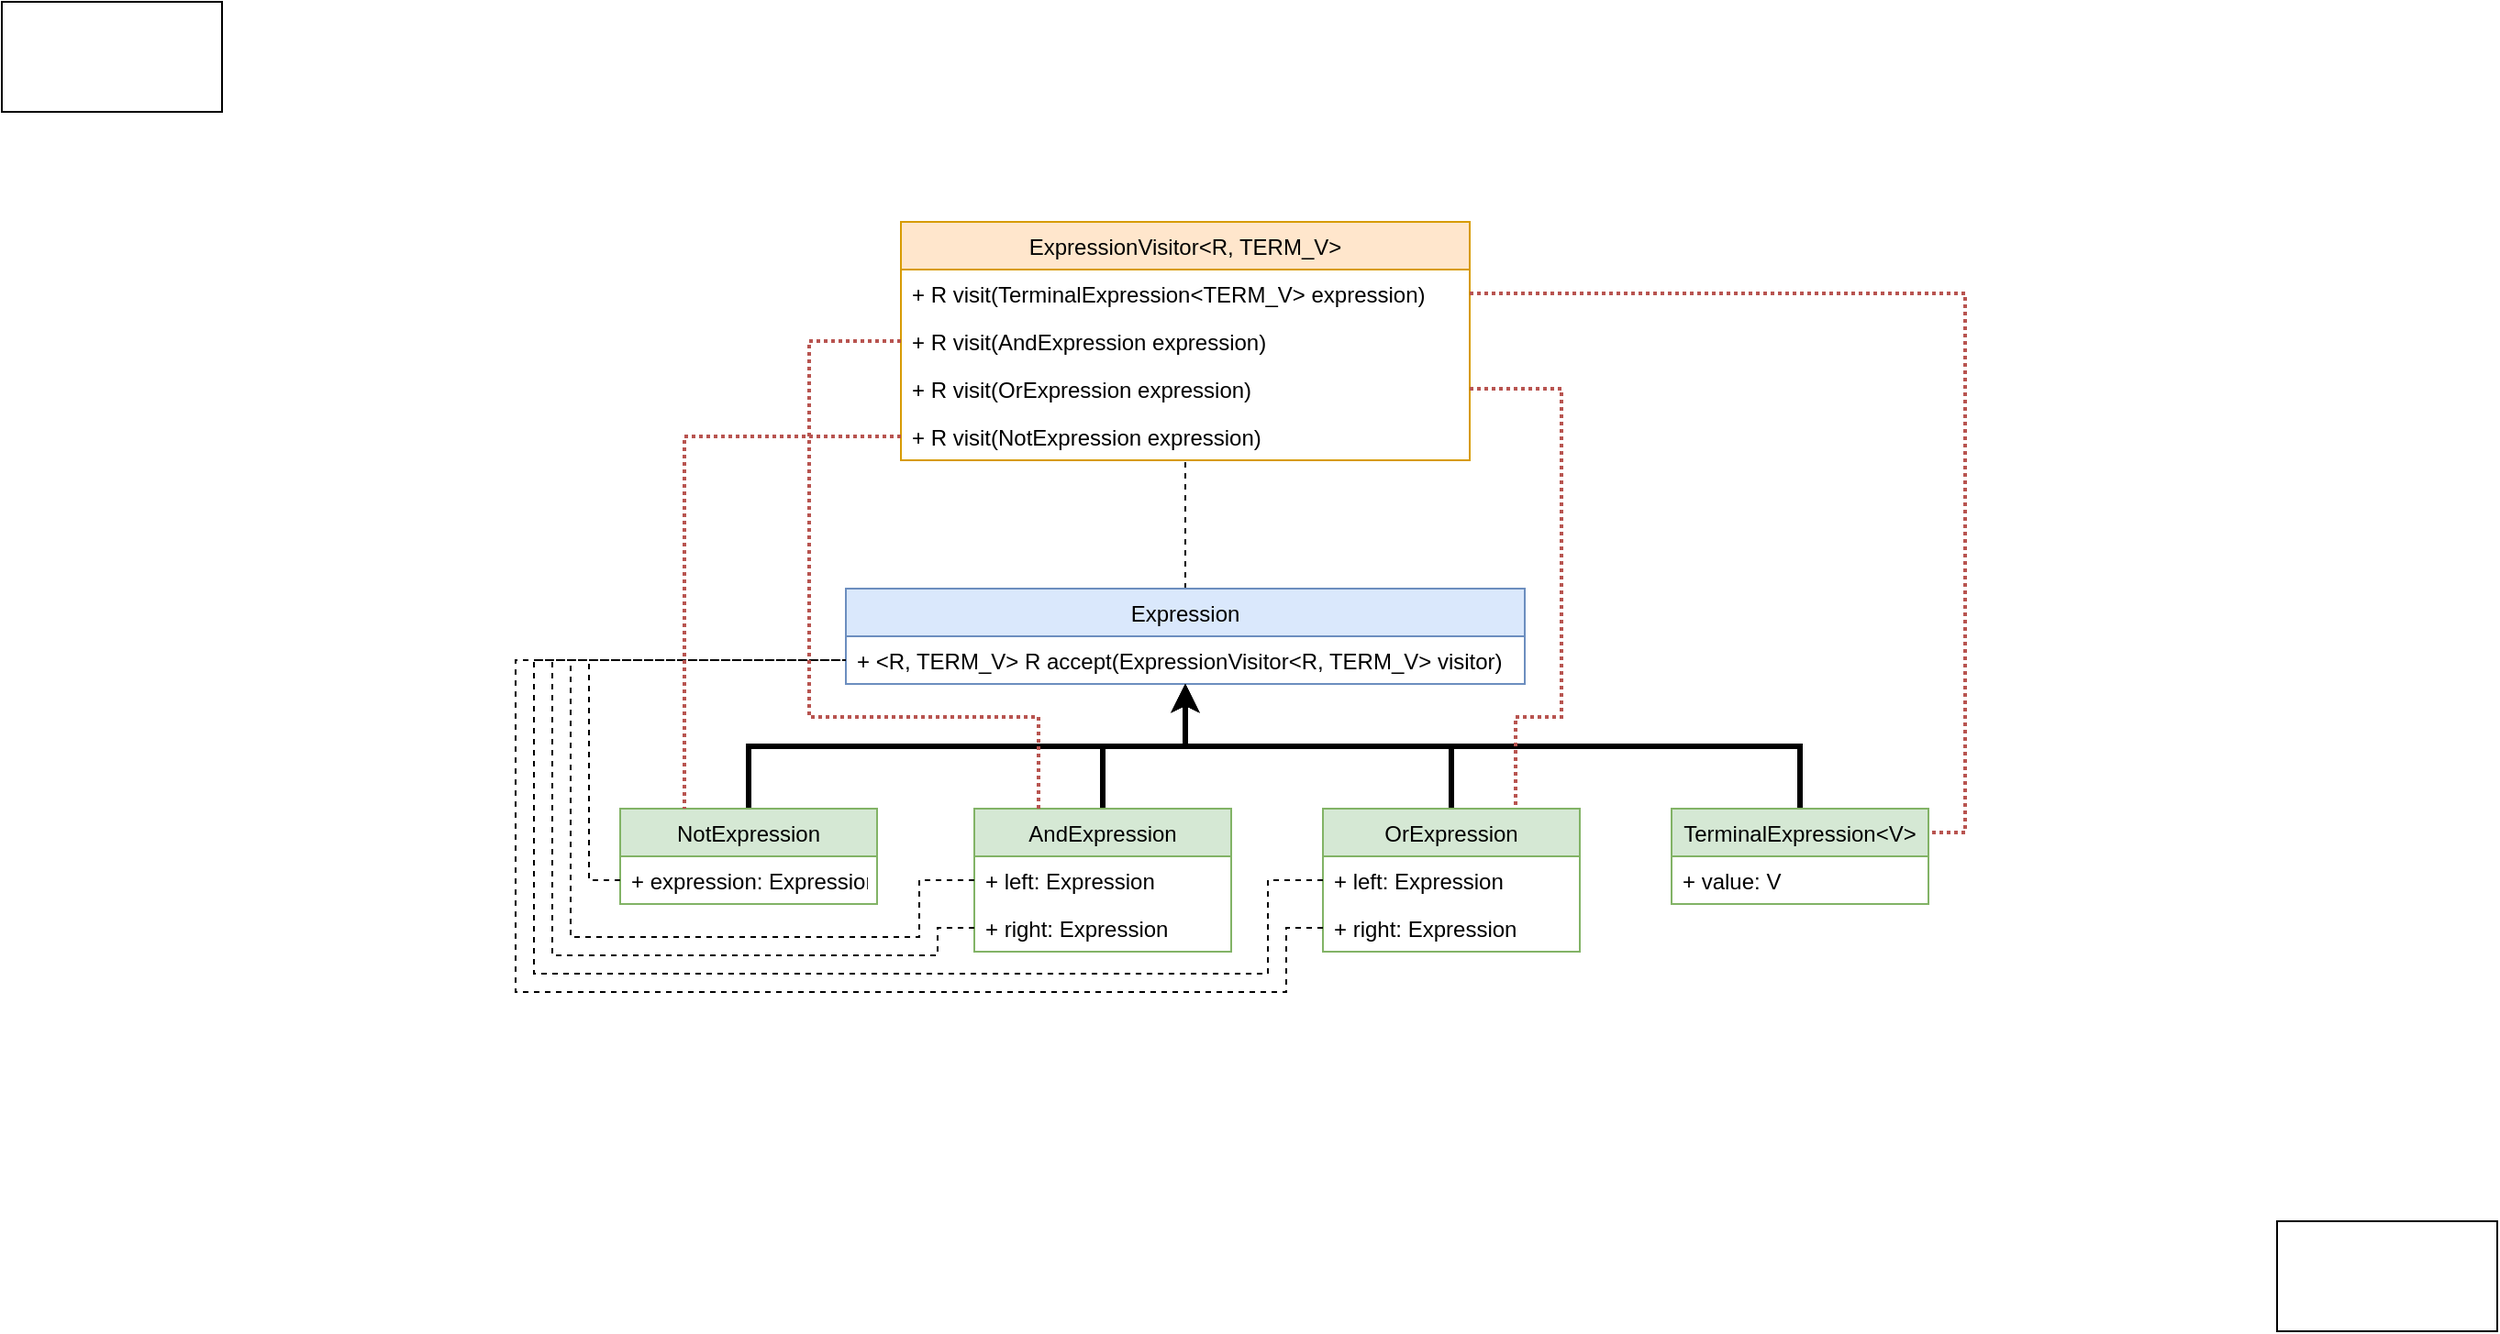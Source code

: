 <mxfile version="17.4.2" type="device"><diagram id="UnpuMjOnEieHk5wQJr5a" name="Stránka-1"><mxGraphModel dx="1929" dy="2034" grid="1" gridSize="10" guides="1" tooltips="1" connect="1" arrows="1" fold="1" page="1" pageScale="1" pageWidth="827" pageHeight="1169" math="1" shadow="0"><root><mxCell id="0"/><mxCell id="1" parent="0"/><mxCell id="OFuJIDz-kduEY8YCngOQ-16" style="edgeStyle=orthogonalEdgeStyle;rounded=0;orthogonalLoop=1;jettySize=auto;html=1;dashed=1;endArrow=none;endFill=0;" edge="1" parent="1" source="bheWtE5bm10p0CKVkNYQ-4" target="OFuJIDz-kduEY8YCngOQ-1"><mxGeometry relative="1" as="geometry"/></mxCell><mxCell id="bheWtE5bm10p0CKVkNYQ-4" value="Expression" style="swimlane;fontStyle=0;childLayout=stackLayout;horizontal=1;startSize=26;fillColor=#dae8fc;horizontalStack=0;resizeParent=1;resizeParentMax=0;resizeLast=0;collapsible=1;marginBottom=0;strokeColor=#6c8ebf;" parent="1" vertex="1"><mxGeometry x="330" y="240" width="370" height="52" as="geometry"/></mxCell><mxCell id="bheWtE5bm10p0CKVkNYQ-5" value="+ &lt;R, TERM_V&gt; R accept(ExpressionVisitor&lt;R, TERM_V&gt; visitor)" style="text;strokeColor=none;fillColor=none;align=left;verticalAlign=top;spacingLeft=4;spacingRight=4;overflow=hidden;rotatable=0;points=[[0,0.5],[1,0.5]];portConstraint=eastwest;" parent="bheWtE5bm10p0CKVkNYQ-4" vertex="1"><mxGeometry y="26" width="370" height="26" as="geometry"/></mxCell><mxCell id="OFuJIDz-kduEY8YCngOQ-7" style="edgeStyle=orthogonalEdgeStyle;rounded=0;orthogonalLoop=1;jettySize=auto;html=1;strokeWidth=3;" edge="1" parent="1" source="bheWtE5bm10p0CKVkNYQ-8" target="bheWtE5bm10p0CKVkNYQ-5"><mxGeometry relative="1" as="geometry"><mxPoint x="500" y="310" as="targetPoint"/><Array as="points"><mxPoint x="277" y="326"/><mxPoint x="515" y="326"/></Array></mxGeometry></mxCell><mxCell id="bheWtE5bm10p0CKVkNYQ-8" value="NotExpression" style="swimlane;fontStyle=0;childLayout=stackLayout;horizontal=1;startSize=26;fillColor=#d5e8d4;horizontalStack=0;resizeParent=1;resizeParentMax=0;resizeLast=0;collapsible=1;marginBottom=0;strokeColor=#82b366;" parent="1" vertex="1"><mxGeometry x="207" y="360" width="140" height="52" as="geometry"/></mxCell><mxCell id="bheWtE5bm10p0CKVkNYQ-9" value="+ expression: Expression" style="text;strokeColor=none;fillColor=none;align=left;verticalAlign=top;spacingLeft=4;spacingRight=4;overflow=hidden;rotatable=0;points=[[0,0.5],[1,0.5]];portConstraint=eastwest;" parent="bheWtE5bm10p0CKVkNYQ-8" vertex="1"><mxGeometry y="26" width="140" height="26" as="geometry"/></mxCell><mxCell id="OFuJIDz-kduEY8YCngOQ-8" style="edgeStyle=orthogonalEdgeStyle;rounded=0;orthogonalLoop=1;jettySize=auto;html=1;strokeWidth=3;" edge="1" parent="1" source="bheWtE5bm10p0CKVkNYQ-12" target="bheWtE5bm10p0CKVkNYQ-5"><mxGeometry relative="1" as="geometry"><mxPoint x="530" y="310" as="targetPoint"/><Array as="points"><mxPoint x="470" y="326"/><mxPoint x="515" y="326"/></Array></mxGeometry></mxCell><mxCell id="bheWtE5bm10p0CKVkNYQ-12" value="AndExpression" style="swimlane;fontStyle=0;childLayout=stackLayout;horizontal=1;startSize=26;fillColor=#d5e8d4;horizontalStack=0;resizeParent=1;resizeParentMax=0;resizeLast=0;collapsible=1;marginBottom=0;strokeColor=#82b366;" parent="1" vertex="1"><mxGeometry x="400" y="360" width="140" height="78" as="geometry"/></mxCell><mxCell id="bheWtE5bm10p0CKVkNYQ-13" value="+ left: Expression" style="text;strokeColor=none;fillColor=none;align=left;verticalAlign=top;spacingLeft=4;spacingRight=4;overflow=hidden;rotatable=0;points=[[0,0.5],[1,0.5]];portConstraint=eastwest;" parent="bheWtE5bm10p0CKVkNYQ-12" vertex="1"><mxGeometry y="26" width="140" height="26" as="geometry"/></mxCell><mxCell id="bheWtE5bm10p0CKVkNYQ-14" value="+ right: Expression" style="text;strokeColor=none;fillColor=none;align=left;verticalAlign=top;spacingLeft=4;spacingRight=4;overflow=hidden;rotatable=0;points=[[0,0.5],[1,0.5]];portConstraint=eastwest;" parent="bheWtE5bm10p0CKVkNYQ-12" vertex="1"><mxGeometry y="52" width="140" height="26" as="geometry"/></mxCell><mxCell id="OFuJIDz-kduEY8YCngOQ-9" style="edgeStyle=orthogonalEdgeStyle;rounded=0;orthogonalLoop=1;jettySize=auto;html=1;strokeWidth=3;" edge="1" parent="1" source="bheWtE5bm10p0CKVkNYQ-16" target="bheWtE5bm10p0CKVkNYQ-5"><mxGeometry relative="1" as="geometry"><mxPoint x="550" y="310" as="targetPoint"/><Array as="points"><mxPoint x="660" y="326"/><mxPoint x="515" y="326"/></Array></mxGeometry></mxCell><mxCell id="bheWtE5bm10p0CKVkNYQ-16" value="OrExpression" style="swimlane;fontStyle=0;childLayout=stackLayout;horizontal=1;startSize=26;fillColor=#d5e8d4;horizontalStack=0;resizeParent=1;resizeParentMax=0;resizeLast=0;collapsible=1;marginBottom=0;strokeColor=#82b366;" parent="1" vertex="1"><mxGeometry x="590" y="360" width="140" height="78" as="geometry"/></mxCell><mxCell id="bheWtE5bm10p0CKVkNYQ-17" value="+ left: Expression" style="text;strokeColor=none;fillColor=none;align=left;verticalAlign=top;spacingLeft=4;spacingRight=4;overflow=hidden;rotatable=0;points=[[0,0.5],[1,0.5]];portConstraint=eastwest;" parent="bheWtE5bm10p0CKVkNYQ-16" vertex="1"><mxGeometry y="26" width="140" height="26" as="geometry"/></mxCell><mxCell id="bheWtE5bm10p0CKVkNYQ-19" value="+ right: Expression" style="text;strokeColor=none;fillColor=none;align=left;verticalAlign=top;spacingLeft=4;spacingRight=4;overflow=hidden;rotatable=0;points=[[0,0.5],[1,0.5]];portConstraint=eastwest;" parent="bheWtE5bm10p0CKVkNYQ-16" vertex="1"><mxGeometry y="52" width="140" height="26" as="geometry"/></mxCell><mxCell id="OFuJIDz-kduEY8YCngOQ-10" style="edgeStyle=orthogonalEdgeStyle;rounded=0;orthogonalLoop=1;jettySize=auto;html=1;strokeWidth=3;" edge="1" parent="1" source="bheWtE5bm10p0CKVkNYQ-20" target="bheWtE5bm10p0CKVkNYQ-5"><mxGeometry relative="1" as="geometry"><mxPoint x="520" y="310" as="targetPoint"/><Array as="points"><mxPoint x="850" y="326"/><mxPoint x="515" y="326"/></Array></mxGeometry></mxCell><mxCell id="bheWtE5bm10p0CKVkNYQ-20" value="TerminalExpression&lt;V&gt;" style="swimlane;fontStyle=0;childLayout=stackLayout;horizontal=1;startSize=26;fillColor=#d5e8d4;horizontalStack=0;resizeParent=1;resizeParentMax=0;resizeLast=0;collapsible=1;marginBottom=0;strokeColor=#82b366;" parent="1" vertex="1"><mxGeometry x="780" y="360" width="140" height="52" as="geometry"/></mxCell><mxCell id="bheWtE5bm10p0CKVkNYQ-21" value="+ value: V" style="text;strokeColor=none;fillColor=none;align=left;verticalAlign=top;spacingLeft=4;spacingRight=4;overflow=hidden;rotatable=0;points=[[0,0.5],[1,0.5]];portConstraint=eastwest;" parent="bheWtE5bm10p0CKVkNYQ-20" vertex="1"><mxGeometry y="26" width="140" height="26" as="geometry"/></mxCell><mxCell id="OFuJIDz-kduEY8YCngOQ-1" value="ExpressionVisitor&lt;R, TERM_V&gt;" style="swimlane;fontStyle=0;childLayout=stackLayout;horizontal=1;startSize=26;fillColor=#ffe6cc;horizontalStack=0;resizeParent=1;resizeParentMax=0;resizeLast=0;collapsible=1;marginBottom=0;strokeColor=#d79b00;" vertex="1" parent="1"><mxGeometry x="360" y="40" width="310" height="130" as="geometry"/></mxCell><mxCell id="OFuJIDz-kduEY8YCngOQ-2" value="+ R visit(TerminalExpression&lt;TERM_V&gt; expression)" style="text;strokeColor=none;fillColor=none;align=left;verticalAlign=top;spacingLeft=4;spacingRight=4;overflow=hidden;rotatable=0;points=[[0,0.5],[1,0.5]];portConstraint=eastwest;" vertex="1" parent="OFuJIDz-kduEY8YCngOQ-1"><mxGeometry y="26" width="310" height="26" as="geometry"/></mxCell><mxCell id="OFuJIDz-kduEY8YCngOQ-3" value="+ R visit(AndExpression expression)" style="text;strokeColor=none;fillColor=none;align=left;verticalAlign=top;spacingLeft=4;spacingRight=4;overflow=hidden;rotatable=0;points=[[0,0.5],[1,0.5]];portConstraint=eastwest;" vertex="1" parent="OFuJIDz-kduEY8YCngOQ-1"><mxGeometry y="52" width="310" height="26" as="geometry"/></mxCell><mxCell id="OFuJIDz-kduEY8YCngOQ-4" value="+ R visit(OrExpression expression)" style="text;strokeColor=none;fillColor=none;align=left;verticalAlign=top;spacingLeft=4;spacingRight=4;overflow=hidden;rotatable=0;points=[[0,0.5],[1,0.5]];portConstraint=eastwest;" vertex="1" parent="OFuJIDz-kduEY8YCngOQ-1"><mxGeometry y="78" width="310" height="26" as="geometry"/></mxCell><mxCell id="OFuJIDz-kduEY8YCngOQ-6" value="+ R visit(NotExpression expression)" style="text;strokeColor=none;fillColor=none;align=left;verticalAlign=top;spacingLeft=4;spacingRight=4;overflow=hidden;rotatable=0;points=[[0,0.5],[1,0.5]];portConstraint=eastwest;" vertex="1" parent="OFuJIDz-kduEY8YCngOQ-1"><mxGeometry y="104" width="310" height="26" as="geometry"/></mxCell><mxCell id="OFuJIDz-kduEY8YCngOQ-11" style="edgeStyle=orthogonalEdgeStyle;rounded=0;orthogonalLoop=1;jettySize=auto;html=1;entryX=0;entryY=0.5;entryDx=0;entryDy=0;endArrow=none;endFill=0;dashed=1;" edge="1" parent="1" source="bheWtE5bm10p0CKVkNYQ-9" target="bheWtE5bm10p0CKVkNYQ-5"><mxGeometry relative="1" as="geometry"><Array as="points"><mxPoint x="190" y="399"/><mxPoint x="190" y="279"/></Array></mxGeometry></mxCell><mxCell id="OFuJIDz-kduEY8YCngOQ-12" style="edgeStyle=orthogonalEdgeStyle;rounded=0;orthogonalLoop=1;jettySize=auto;html=1;entryX=0;entryY=0.5;entryDx=0;entryDy=0;endArrow=none;endFill=0;dashed=1;" edge="1" parent="1" source="bheWtE5bm10p0CKVkNYQ-13" target="bheWtE5bm10p0CKVkNYQ-5"><mxGeometry relative="1" as="geometry"><Array as="points"><mxPoint x="370" y="399"/><mxPoint x="370" y="430"/><mxPoint x="180" y="430"/><mxPoint x="180" y="279"/></Array></mxGeometry></mxCell><mxCell id="OFuJIDz-kduEY8YCngOQ-13" style="edgeStyle=orthogonalEdgeStyle;rounded=0;orthogonalLoop=1;jettySize=auto;html=1;entryX=0;entryY=0.5;entryDx=0;entryDy=0;endArrow=none;endFill=0;dashed=1;" edge="1" parent="1" source="bheWtE5bm10p0CKVkNYQ-14" target="bheWtE5bm10p0CKVkNYQ-5"><mxGeometry relative="1" as="geometry"><Array as="points"><mxPoint x="380" y="425"/><mxPoint x="380" y="440"/><mxPoint x="170" y="440"/><mxPoint x="170" y="279"/></Array></mxGeometry></mxCell><mxCell id="OFuJIDz-kduEY8YCngOQ-14" style="edgeStyle=orthogonalEdgeStyle;rounded=0;orthogonalLoop=1;jettySize=auto;html=1;entryX=0;entryY=0.5;entryDx=0;entryDy=0;endArrow=none;endFill=0;dashed=1;" edge="1" parent="1" source="bheWtE5bm10p0CKVkNYQ-17" target="bheWtE5bm10p0CKVkNYQ-5"><mxGeometry relative="1" as="geometry"><Array as="points"><mxPoint x="560" y="399"/><mxPoint x="560" y="450"/><mxPoint x="160" y="450"/><mxPoint x="160" y="279"/></Array></mxGeometry></mxCell><mxCell id="OFuJIDz-kduEY8YCngOQ-15" style="edgeStyle=orthogonalEdgeStyle;rounded=0;orthogonalLoop=1;jettySize=auto;html=1;entryX=0;entryY=0.5;entryDx=0;entryDy=0;endArrow=none;endFill=0;dashed=1;" edge="1" parent="1" source="bheWtE5bm10p0CKVkNYQ-19" target="bheWtE5bm10p0CKVkNYQ-5"><mxGeometry relative="1" as="geometry"><Array as="points"><mxPoint x="570" y="425"/><mxPoint x="570" y="460"/><mxPoint x="150" y="460"/><mxPoint x="150" y="279"/></Array></mxGeometry></mxCell><mxCell id="OFuJIDz-kduEY8YCngOQ-17" style="edgeStyle=orthogonalEdgeStyle;rounded=0;orthogonalLoop=1;jettySize=auto;html=1;entryX=1;entryY=0.25;entryDx=0;entryDy=0;dashed=1;endArrow=none;endFill=0;dashPattern=1 1;fillColor=#f8cecc;strokeColor=#b85450;strokeWidth=2;" edge="1" parent="1" source="OFuJIDz-kduEY8YCngOQ-2" target="bheWtE5bm10p0CKVkNYQ-20"><mxGeometry relative="1" as="geometry"/></mxCell><mxCell id="OFuJIDz-kduEY8YCngOQ-18" style="edgeStyle=orthogonalEdgeStyle;rounded=0;orthogonalLoop=1;jettySize=auto;html=1;dashed=1;endArrow=none;endFill=0;dashPattern=1 1;entryX=0.25;entryY=0;entryDx=0;entryDy=0;fillColor=#f8cecc;strokeColor=#b85450;strokeWidth=2;" edge="1" parent="1" source="OFuJIDz-kduEY8YCngOQ-3" target="bheWtE5bm10p0CKVkNYQ-12"><mxGeometry relative="1" as="geometry"><mxPoint x="430" y="340" as="targetPoint"/><Array as="points"><mxPoint x="310" y="105"/><mxPoint x="310" y="310"/><mxPoint x="435" y="310"/></Array></mxGeometry></mxCell><mxCell id="OFuJIDz-kduEY8YCngOQ-19" style="edgeStyle=orthogonalEdgeStyle;rounded=0;orthogonalLoop=1;jettySize=auto;html=1;entryX=0.75;entryY=0;entryDx=0;entryDy=0;dashed=1;endArrow=none;endFill=0;dashPattern=1 1;fillColor=#f8cecc;strokeColor=#b85450;strokeWidth=2;" edge="1" parent="1" source="OFuJIDz-kduEY8YCngOQ-4" target="bheWtE5bm10p0CKVkNYQ-16"><mxGeometry relative="1" as="geometry"><Array as="points"><mxPoint x="720" y="131"/><mxPoint x="720" y="310"/><mxPoint x="695" y="310"/></Array></mxGeometry></mxCell><mxCell id="OFuJIDz-kduEY8YCngOQ-20" style="edgeStyle=orthogonalEdgeStyle;rounded=0;orthogonalLoop=1;jettySize=auto;html=1;entryX=0.25;entryY=0;entryDx=0;entryDy=0;dashed=1;endArrow=none;endFill=0;dashPattern=1 1;fillColor=#f8cecc;strokeColor=#b85450;strokeWidth=2;" edge="1" parent="1" source="OFuJIDz-kduEY8YCngOQ-6" target="bheWtE5bm10p0CKVkNYQ-8"><mxGeometry relative="1" as="geometry"/></mxCell><mxCell id="OFuJIDz-kduEY8YCngOQ-21" value="" style="rounded=0;whiteSpace=wrap;html=1;" vertex="1" parent="1"><mxGeometry x="-130" y="-80" width="120" height="60" as="geometry"/></mxCell><mxCell id="OFuJIDz-kduEY8YCngOQ-22" value="" style="rounded=0;whiteSpace=wrap;html=1;" vertex="1" parent="1"><mxGeometry x="1110" y="585" width="120" height="60" as="geometry"/></mxCell></root></mxGraphModel></diagram></mxfile>